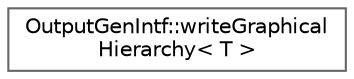 digraph "Graphical Class Hierarchy"
{
 // INTERACTIVE_SVG=YES
 // LATEX_PDF_SIZE
  bgcolor="transparent";
  edge [fontname=Helvetica,fontsize=10,labelfontname=Helvetica,labelfontsize=10];
  node [fontname=Helvetica,fontsize=10,shape=box,height=0.2,width=0.4];
  rankdir="LR";
  Node0 [label="OutputGenIntf::writeGraphical\lHierarchy\< T \>",height=0.2,width=0.4,color="grey40", fillcolor="white", style="filled",URL="$d0/d90/struct_output_gen_intf_1_1write_graphical_hierarchy.html",tooltip=" "];
}
